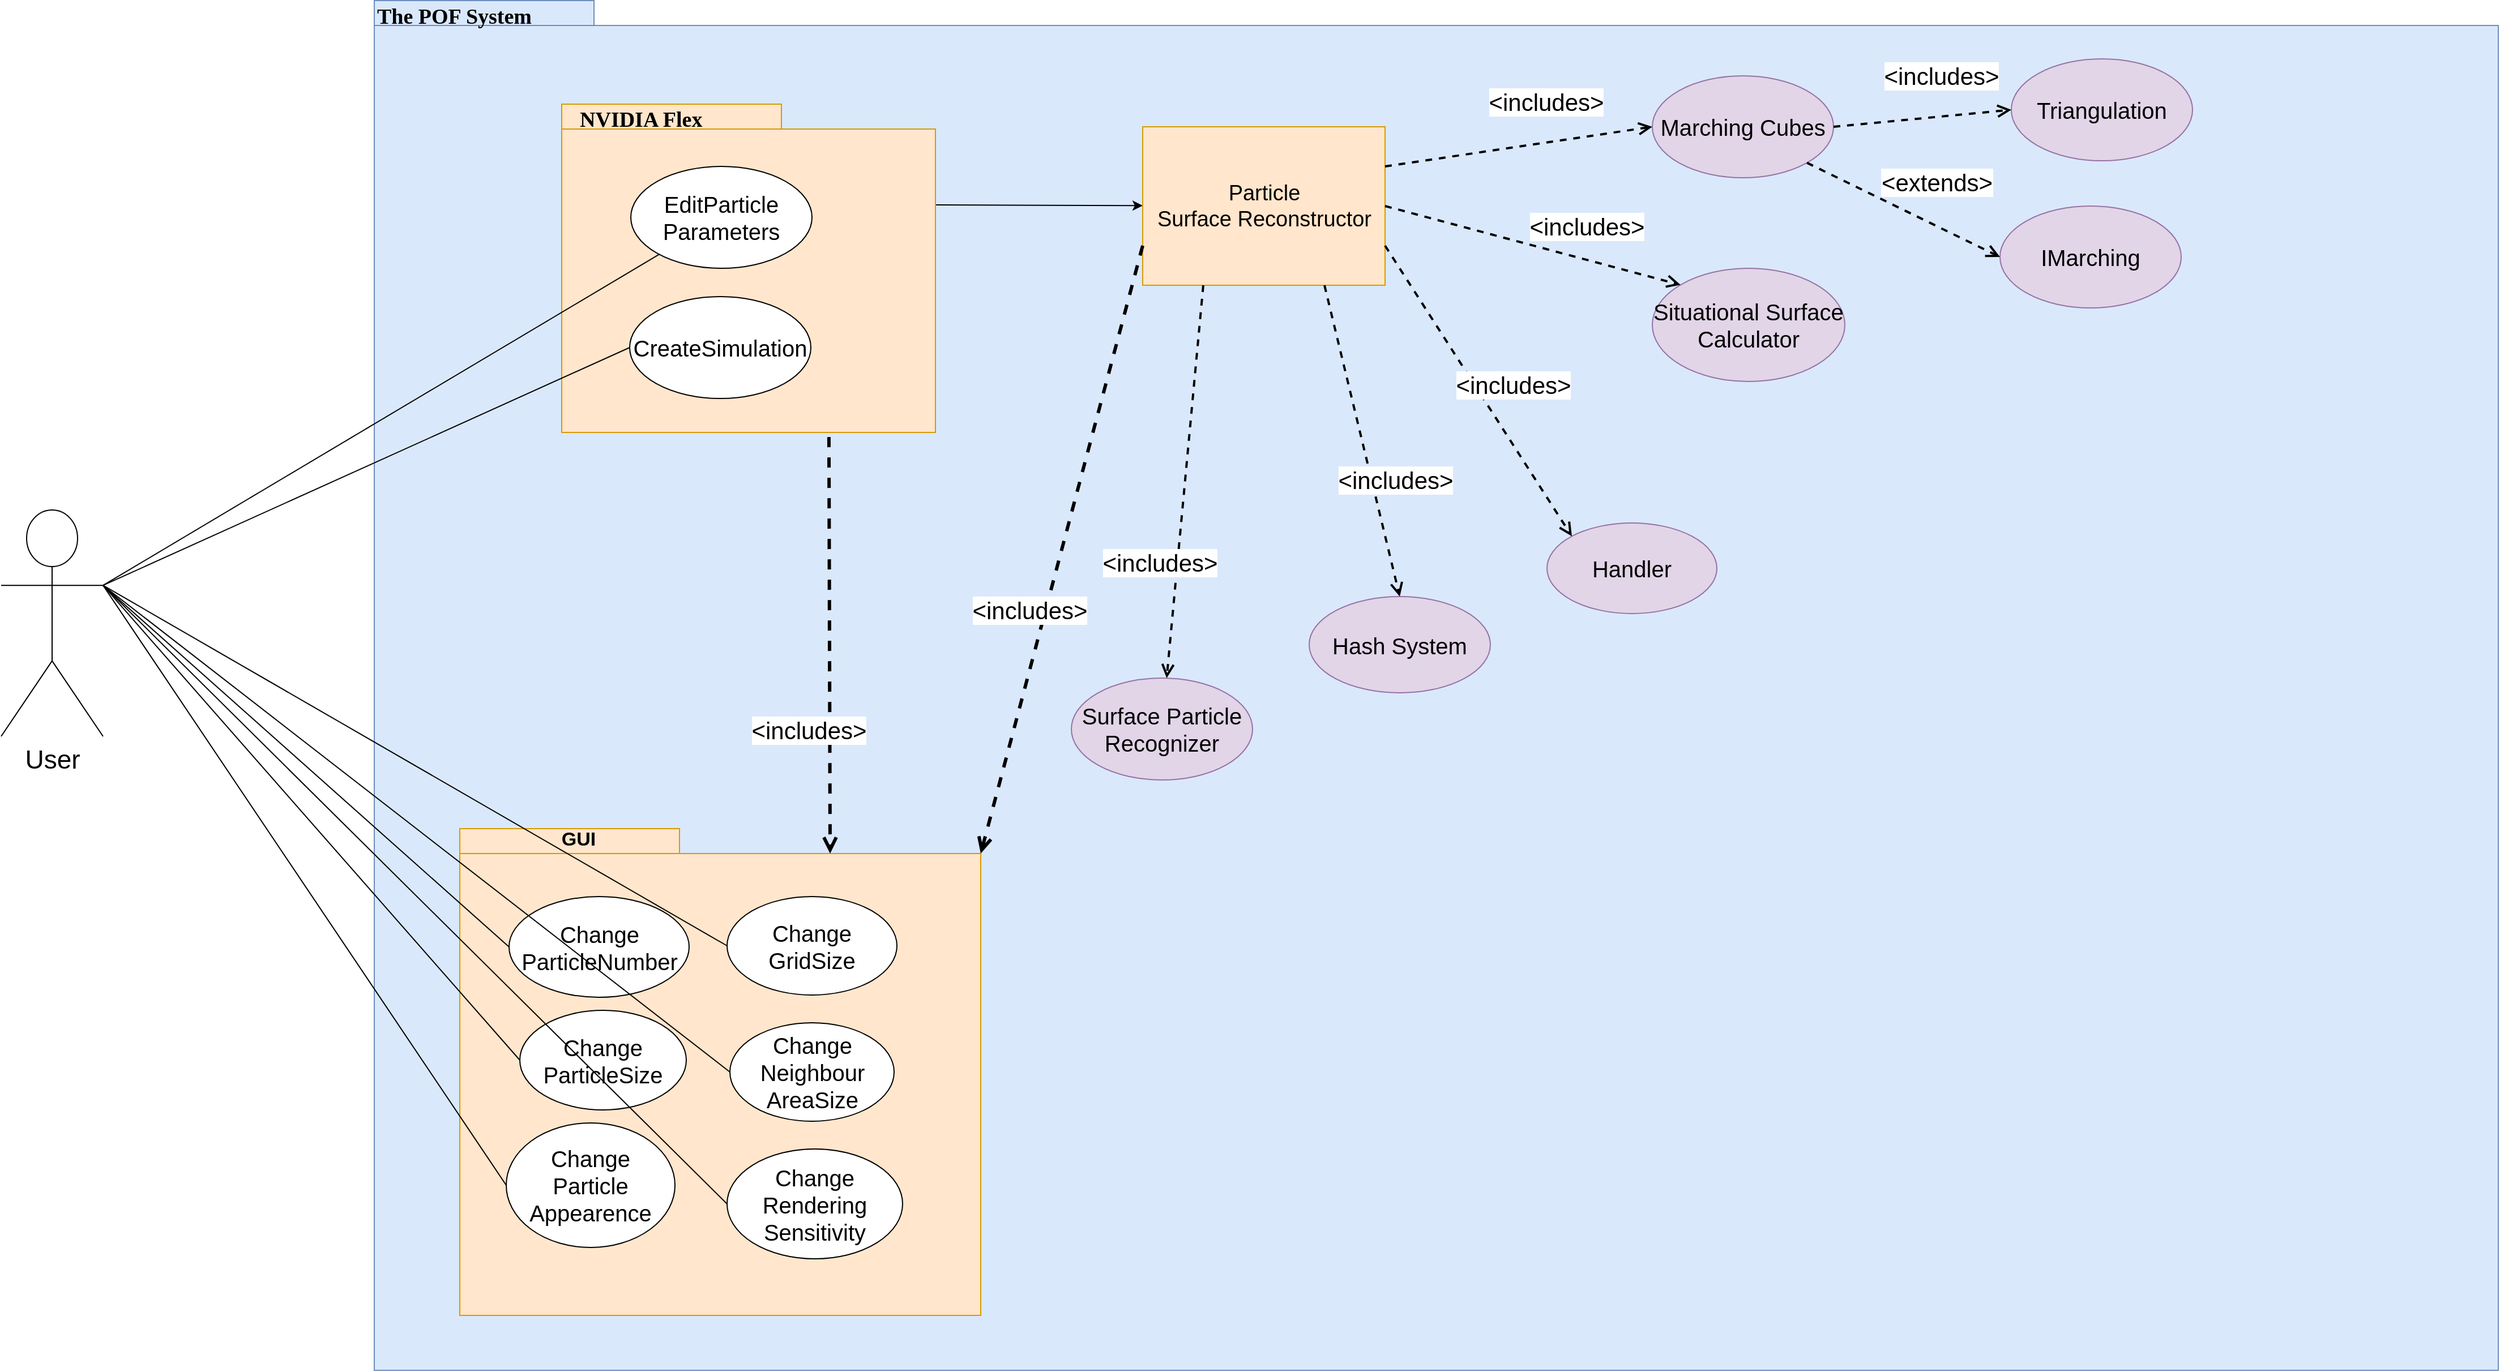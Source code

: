 <mxfile version="12.8.1" type="device"><diagram name="Page-1" id="b5b7bab2-c9e2-2cf4-8b2a-24fd1a2a6d21"><mxGraphModel dx="3671" dy="2595" grid="1" gridSize="10" guides="1" tooltips="1" connect="1" arrows="1" fold="1" page="1" pageScale="1" pageWidth="827" pageHeight="1169" background="#ffffff" math="0" shadow="0"><root><mxCell id="0"/><mxCell id="1" parent="0"/><mxCell id="6e0c8c40b5770093-72" value="" style="shape=folder;fontStyle=1;spacingTop=10;tabWidth=194;tabHeight=22;tabPosition=left;html=1;rounded=0;shadow=0;comic=0;labelBackgroundColor=none;strokeWidth=1;fillColor=#dae8fc;fontFamily=Verdana;fontSize=10;align=center;strokeColor=#6c8ebf;" parent="1" vertex="1"><mxGeometry x="284.5" y="-21.5" width="1875.5" height="1210" as="geometry"/></mxCell><mxCell id="6e0c8c40b5770093-73" value="&lt;b style=&quot;font-size: 19px;&quot;&gt;&lt;font face=&quot;Times New Roman&quot; style=&quot;font-size: 19px;&quot;&gt;The POF System&lt;/font&gt;&lt;/b&gt;" style="text;html=1;align=left;verticalAlign=top;spacingTop=-4;fontSize=19;fontFamily=Verdana" parent="1" vertex="1"><mxGeometry x="284.5" y="-21.5" width="151" height="20" as="geometry"/></mxCell><mxCell id="jgMHjjnBwFT09NWy8fpY-1" value="User&lt;br style=&quot;font-size: 23px;&quot;&gt;" style="shape=umlActor;verticalLabelPosition=bottom;labelBackgroundColor=#ffffff;verticalAlign=top;html=1;outlineConnect=0;fontSize=23;fontStyle=0" parent="1" vertex="1"><mxGeometry x="-45" y="428.5" width="90" height="200" as="geometry"/></mxCell><mxCell id="jgMHjjnBwFT09NWy8fpY-7" value="" style="endArrow=classic;html=1;exitX=0;exitY=0;exitDx=330;exitDy=89;exitPerimeter=0;" parent="1" source="CQ76df6gk2gC8w-_Gech-11" target="jgMHjjnBwFT09NWy8fpY-8" edge="1"><mxGeometry width="50" height="50" relative="1" as="geometry"><mxPoint x="596" y="222" as="sourcePoint"/><mxPoint x="860" y="580" as="targetPoint"/></mxGeometry></mxCell><mxCell id="jgMHjjnBwFT09NWy8fpY-8" value="&lt;font style=&quot;font-size: 19px&quot;&gt;Particle&lt;br&gt;Surface Reconstructor&lt;/font&gt;" style="html=1;fillColor=#ffe6cc;strokeColor=#d79b00;" parent="1" vertex="1"><mxGeometry x="963" y="90" width="214" height="140" as="geometry"/></mxCell><mxCell id="jgMHjjnBwFT09NWy8fpY-11" value="&lt;font style=&quot;font-size: 20px&quot;&gt;Situational Surface Calculator&lt;/font&gt;" style="ellipse;whiteSpace=wrap;html=1;fillColor=#e1d5e7;strokeColor=#9673a6;" parent="1" vertex="1"><mxGeometry x="1413" y="215" width="170" height="100" as="geometry"/></mxCell><mxCell id="jgMHjjnBwFT09NWy8fpY-12" value="&lt;font style=&quot;font-size: 20px&quot;&gt;Handler&lt;/font&gt;" style="ellipse;whiteSpace=wrap;html=1;fillColor=#e1d5e7;strokeColor=#9673a6;" parent="1" vertex="1"><mxGeometry x="1320" y="440" width="150" height="80" as="geometry"/></mxCell><mxCell id="jgMHjjnBwFT09NWy8fpY-13" value="&lt;font style=&quot;font-size: 20px&quot;&gt;Surface Particle Recognizer&lt;/font&gt;" style="ellipse;whiteSpace=wrap;html=1;fillColor=#e1d5e7;strokeColor=#9673a6;" parent="1" vertex="1"><mxGeometry x="900" y="577" width="160" height="90" as="geometry"/></mxCell><mxCell id="jgMHjjnBwFT09NWy8fpY-14" value="&lt;span style=&quot;font-size: 20px&quot;&gt;Marching Cubes&lt;/span&gt;" style="ellipse;whiteSpace=wrap;html=1;fillColor=#e1d5e7;strokeColor=#9673a6;" parent="1" vertex="1"><mxGeometry x="1413" y="45" width="160" height="90" as="geometry"/></mxCell><mxCell id="CQ76df6gk2gC8w-_Gech-1" value="" style="shape=folder;fontStyle=1;spacingTop=10;tabWidth=194;tabHeight=22;tabPosition=left;html=1;rounded=0;shadow=0;comic=0;labelBackgroundColor=none;strokeWidth=1;fillColor=#ffe6cc;fontFamily=Verdana;fontSize=10;align=center;strokeColor=#d79b00;" parent="1" vertex="1"><mxGeometry x="360" y="710" width="460" height="430" as="geometry"/></mxCell><mxCell id="CQ76df6gk2gC8w-_Gech-3" value="&lt;b style=&quot;font-size: 17px&quot;&gt;GUI&lt;/b&gt;" style="text;html=1;strokeColor=none;fillColor=none;align=center;verticalAlign=middle;whiteSpace=wrap;rounded=0;fontSize=17;" parent="1" vertex="1"><mxGeometry x="380" y="710" width="170" height="20" as="geometry"/></mxCell><mxCell id="CQ76df6gk2gC8w-_Gech-4" value="&lt;font style=&quot;font-size: 20px&quot;&gt;Change&lt;br&gt;ParticleNumber&lt;/font&gt;" style="ellipse;whiteSpace=wrap;html=1;" parent="1" vertex="1"><mxGeometry x="403.5" y="770" width="159" height="89" as="geometry"/></mxCell><mxCell id="CQ76df6gk2gC8w-_Gech-5" value="&lt;font style=&quot;font-size: 20px&quot;&gt;Change&lt;br&gt;ParticleSize&lt;/font&gt;" style="ellipse;whiteSpace=wrap;html=1;" parent="1" vertex="1"><mxGeometry x="413" y="870.5" width="147" height="88" as="geometry"/></mxCell><mxCell id="CQ76df6gk2gC8w-_Gech-6" value="&lt;font style=&quot;font-size: 20px&quot;&gt;Change&lt;br&gt;Particle&lt;br&gt;Appearence&lt;/font&gt;" style="ellipse;whiteSpace=wrap;html=1;" parent="1" vertex="1"><mxGeometry x="401" y="970" width="149" height="110" as="geometry"/></mxCell><mxCell id="CQ76df6gk2gC8w-_Gech-7" value="&lt;font style=&quot;font-size: 20px&quot;&gt;Change&lt;br&gt;GridSize&lt;br&gt;&lt;/font&gt;" style="ellipse;whiteSpace=wrap;html=1;" parent="1" vertex="1"><mxGeometry x="596" y="770" width="150" height="87" as="geometry"/></mxCell><mxCell id="CQ76df6gk2gC8w-_Gech-8" value="&lt;font style=&quot;font-size: 20px&quot;&gt;Change&lt;br&gt;Neighbour&lt;br&gt;AreaSize&lt;br&gt;&lt;/font&gt;" style="ellipse;whiteSpace=wrap;html=1;" parent="1" vertex="1"><mxGeometry x="598.5" y="881.5" width="145" height="87" as="geometry"/></mxCell><mxCell id="CQ76df6gk2gC8w-_Gech-9" value="&lt;font style=&quot;font-size: 20px&quot;&gt;Change&lt;br&gt;Rendering&lt;br&gt;Sensitivity&lt;br&gt;&lt;/font&gt;" style="ellipse;whiteSpace=wrap;html=1;" parent="1" vertex="1"><mxGeometry x="596" y="993" width="155" height="97" as="geometry"/></mxCell><mxCell id="CQ76df6gk2gC8w-_Gech-11" value="" style="shape=folder;fontStyle=1;spacingTop=10;tabWidth=194;tabHeight=22;tabPosition=left;html=1;rounded=0;shadow=0;comic=0;labelBackgroundColor=none;strokeWidth=1;fillColor=#ffe6cc;fontFamily=Verdana;fontSize=10;align=center;strokeColor=#d79b00;" parent="1" vertex="1"><mxGeometry x="450" y="70" width="330" height="290" as="geometry"/></mxCell><mxCell id="CQ76df6gk2gC8w-_Gech-12" value="&lt;font style=&quot;font-size: 20px&quot;&gt;CreateSimulation&lt;/font&gt;" style="ellipse;whiteSpace=wrap;html=1;" parent="1" vertex="1"><mxGeometry x="510" y="240" width="160" height="90" as="geometry"/></mxCell><mxCell id="CQ76df6gk2gC8w-_Gech-13" value="&lt;font style=&quot;font-size: 20px&quot;&gt;EditParticle&lt;br&gt;Parameters&lt;/font&gt;" style="ellipse;whiteSpace=wrap;html=1;" parent="1" vertex="1"><mxGeometry x="511" y="125" width="160" height="90" as="geometry"/></mxCell><mxCell id="CQ76df6gk2gC8w-_Gech-14" value="&lt;b style=&quot;font-size: 19px&quot;&gt;&lt;font face=&quot;Times New Roman&quot; style=&quot;font-size: 19px&quot;&gt;NVIDIA Flex&lt;/font&gt;&lt;/b&gt;" style="text;html=1;align=left;verticalAlign=top;spacingTop=-4;fontSize=19;fontFamily=Verdana" parent="1" vertex="1"><mxGeometry x="464" y="70" width="151" height="20" as="geometry"/></mxCell><mxCell id="CQ76df6gk2gC8w-_Gech-16" value="" style="endArrow=none;html=1;fontSize=19;entryX=0;entryY=0.5;entryDx=0;entryDy=0;exitX=1;exitY=0.333;exitDx=0;exitDy=0;exitPerimeter=0;" parent="1" source="jgMHjjnBwFT09NWy8fpY-1" target="CQ76df6gk2gC8w-_Gech-4" edge="1"><mxGeometry width="50" height="50" relative="1" as="geometry"><mxPoint x="50" y="780" as="sourcePoint"/><mxPoint x="100" y="730" as="targetPoint"/></mxGeometry></mxCell><mxCell id="CQ76df6gk2gC8w-_Gech-17" value="" style="endArrow=none;html=1;fontSize=19;entryX=0;entryY=0.5;entryDx=0;entryDy=0;exitX=1;exitY=0.333;exitDx=0;exitDy=0;exitPerimeter=0;" parent="1" source="jgMHjjnBwFT09NWy8fpY-1" target="CQ76df6gk2gC8w-_Gech-5" edge="1"><mxGeometry width="50" height="50" relative="1" as="geometry"><mxPoint x="-133.5" y="685.167" as="sourcePoint"/><mxPoint x="223.5" y="1020" as="targetPoint"/></mxGeometry></mxCell><mxCell id="CQ76df6gk2gC8w-_Gech-18" value="" style="endArrow=none;html=1;fontSize=19;entryX=0;entryY=0.5;entryDx=0;entryDy=0;exitX=1;exitY=0.333;exitDx=0;exitDy=0;exitPerimeter=0;" parent="1" source="jgMHjjnBwFT09NWy8fpY-1" target="CQ76df6gk2gC8w-_Gech-6" edge="1"><mxGeometry width="50" height="50" relative="1" as="geometry"><mxPoint x="-150" y="715.667" as="sourcePoint"/><mxPoint x="207.0" y="1050.5" as="targetPoint"/></mxGeometry></mxCell><mxCell id="CQ76df6gk2gC8w-_Gech-19" value="" style="endArrow=none;html=1;fontSize=19;entryX=0;entryY=0.5;entryDx=0;entryDy=0;exitX=1;exitY=0.333;exitDx=0;exitDy=0;exitPerimeter=0;" parent="1" source="jgMHjjnBwFT09NWy8fpY-1" target="CQ76df6gk2gC8w-_Gech-7" edge="1"><mxGeometry width="50" height="50" relative="1" as="geometry"><mxPoint x="-270" y="685.167" as="sourcePoint"/><mxPoint x="87.0" y="1020" as="targetPoint"/></mxGeometry></mxCell><mxCell id="CQ76df6gk2gC8w-_Gech-20" value="" style="endArrow=none;html=1;fontSize=19;entryX=0;entryY=0.5;entryDx=0;entryDy=0;exitX=1;exitY=0.333;exitDx=0;exitDy=0;exitPerimeter=0;" parent="1" source="jgMHjjnBwFT09NWy8fpY-1" target="CQ76df6gk2gC8w-_Gech-8" edge="1"><mxGeometry width="50" height="50" relative="1" as="geometry"><mxPoint x="-312" y="725.667" as="sourcePoint"/><mxPoint x="45.0" y="1060.5" as="targetPoint"/></mxGeometry></mxCell><mxCell id="CQ76df6gk2gC8w-_Gech-21" value="" style="endArrow=none;html=1;fontSize=19;entryX=0;entryY=0.5;entryDx=0;entryDy=0;exitX=1;exitY=0.333;exitDx=0;exitDy=0;exitPerimeter=0;" parent="1" source="jgMHjjnBwFT09NWy8fpY-1" target="CQ76df6gk2gC8w-_Gech-9" edge="1"><mxGeometry width="50" height="50" relative="1" as="geometry"><mxPoint x="-230" y="685.167" as="sourcePoint"/><mxPoint x="127.0" y="1020" as="targetPoint"/></mxGeometry></mxCell><mxCell id="CQ76df6gk2gC8w-_Gech-22" value="" style="endArrow=none;html=1;fontSize=19;entryX=0;entryY=0.5;entryDx=0;entryDy=0;exitX=1;exitY=0.333;exitDx=0;exitDy=0;exitPerimeter=0;" parent="1" source="jgMHjjnBwFT09NWy8fpY-1" target="CQ76df6gk2gC8w-_Gech-12" edge="1"><mxGeometry width="50" height="50" relative="1" as="geometry"><mxPoint x="-64.5" y="220.667" as="sourcePoint"/><mxPoint x="486.5" y="539" as="targetPoint"/></mxGeometry></mxCell><mxCell id="CQ76df6gk2gC8w-_Gech-23" value="" style="endArrow=none;html=1;fontSize=19;exitX=1;exitY=0.333;exitDx=0;exitDy=0;exitPerimeter=0;" parent="1" source="jgMHjjnBwFT09NWy8fpY-1" target="CQ76df6gk2gC8w-_Gech-13" edge="1"><mxGeometry width="50" height="50" relative="1" as="geometry"><mxPoint x="-171" y="205.167" as="sourcePoint"/><mxPoint x="380" y="523.5" as="targetPoint"/></mxGeometry></mxCell><mxCell id="CQ76df6gk2gC8w-_Gech-34" value="&lt;font style=&quot;font-size: 20px&quot;&gt;Hash System&lt;/font&gt;" style="ellipse;whiteSpace=wrap;html=1;fillColor=#e1d5e7;strokeColor=#9673a6;" parent="1" vertex="1"><mxGeometry x="1110" y="505" width="160" height="85" as="geometry"/></mxCell><mxCell id="1WxzJabq4FCsdU5y4lGJ-6" value="&lt;font style=&quot;font-size: 21px;&quot;&gt;&amp;lt;includes&amp;gt;&lt;/font&gt;" style="html=1;verticalAlign=bottom;endArrow=open;dashed=1;endSize=8;entryX=0;entryY=0;entryDx=327;entryDy=22;exitX=0.715;exitY=1.014;exitDx=0;exitDy=0;exitPerimeter=0;strokeWidth=3;fontSize=21;entryPerimeter=0;" parent="1" source="CQ76df6gk2gC8w-_Gech-11" target="CQ76df6gk2gC8w-_Gech-1" edge="1"><mxGeometry x="0.486" y="-19" relative="1" as="geometry"><mxPoint x="580" y="600" as="sourcePoint"/><mxPoint x="660" y="600" as="targetPoint"/><mxPoint as="offset"/></mxGeometry></mxCell><mxCell id="1WxzJabq4FCsdU5y4lGJ-8" value="&lt;font style=&quot;font-size: 21px;&quot;&gt;&amp;lt;includes&amp;gt;&lt;/font&gt;" style="html=1;verticalAlign=bottom;endArrow=open;dashed=1;endSize=8;entryX=0;entryY=0;entryDx=460;entryDy=22;exitX=0;exitY=0.75;exitDx=0;exitDy=0;strokeWidth=3;fontSize=21;shadow=0;entryPerimeter=0;" parent="1" source="jgMHjjnBwFT09NWy8fpY-8" target="CQ76df6gk2gC8w-_Gech-1" edge="1"><mxGeometry x="0.264" y="-10" relative="1" as="geometry"><mxPoint x="850" y="216.5" as="sourcePoint"/><mxPoint x="922" y="588.5" as="targetPoint"/><mxPoint as="offset"/></mxGeometry></mxCell><mxCell id="1WxzJabq4FCsdU5y4lGJ-9" value="&lt;font style=&quot;font-size: 21px;&quot;&gt;&amp;lt;includes&amp;gt;&lt;/font&gt;" style="html=1;verticalAlign=bottom;endArrow=open;dashed=1;endSize=8;strokeWidth=2;fontSize=21;exitX=0.25;exitY=1;exitDx=0;exitDy=0;" parent="1" source="jgMHjjnBwFT09NWy8fpY-8" target="jgMHjjnBwFT09NWy8fpY-13" edge="1"><mxGeometry x="0.506" y="-14" relative="1" as="geometry"><mxPoint x="989.5" y="230" as="sourcePoint"/><mxPoint x="1061.5" y="602" as="targetPoint"/><mxPoint as="offset"/></mxGeometry></mxCell><mxCell id="1WxzJabq4FCsdU5y4lGJ-12" value="&lt;font style=&quot;font-size: 21px;&quot;&gt;&amp;lt;includes&amp;gt;&lt;/font&gt;" style="html=1;verticalAlign=bottom;endArrow=open;dashed=1;endSize=8;entryX=0.5;entryY=0;entryDx=0;entryDy=0;exitX=0.75;exitY=1;exitDx=0;exitDy=0;strokeWidth=2;fontSize=21;" parent="1" source="jgMHjjnBwFT09NWy8fpY-8" target="CQ76df6gk2gC8w-_Gech-34" edge="1"><mxGeometry x="0.393" y="17" relative="1" as="geometry"><mxPoint x="1220" y="225.5" as="sourcePoint"/><mxPoint x="1292" y="597.5" as="targetPoint"/><mxPoint as="offset"/></mxGeometry></mxCell><mxCell id="1WxzJabq4FCsdU5y4lGJ-13" value="&lt;font style=&quot;font-size: 21px;&quot;&gt;&amp;lt;includes&amp;gt;&lt;/font&gt;" style="html=1;verticalAlign=bottom;endArrow=open;dashed=1;endSize=8;entryX=0;entryY=0.5;entryDx=0;entryDy=0;exitX=1;exitY=0.25;exitDx=0;exitDy=0;strokeWidth=2;fontSize=21;" parent="1" source="jgMHjjnBwFT09NWy8fpY-8" target="jgMHjjnBwFT09NWy8fpY-14" edge="1"><mxGeometry x="0.222" y="21" relative="1" as="geometry"><mxPoint x="1288" y="160" as="sourcePoint"/><mxPoint x="1360" y="532" as="targetPoint"/><mxPoint x="1" as="offset"/></mxGeometry></mxCell><mxCell id="1WxzJabq4FCsdU5y4lGJ-14" value="&lt;font style=&quot;font-size: 21px;&quot;&gt;&amp;lt;includes&amp;gt;&lt;/font&gt;" style="html=1;verticalAlign=bottom;endArrow=open;dashed=1;endSize=8;entryX=0;entryY=0;entryDx=0;entryDy=0;exitX=1;exitY=0.5;exitDx=0;exitDy=0;strokeWidth=2;fontSize=21;" parent="1" source="jgMHjjnBwFT09NWy8fpY-8" target="jgMHjjnBwFT09NWy8fpY-11" edge="1"><mxGeometry x="0.337" y="14" relative="1" as="geometry"><mxPoint x="1250" y="211.5" as="sourcePoint"/><mxPoint x="1322" y="583.5" as="targetPoint"/><mxPoint as="offset"/></mxGeometry></mxCell><mxCell id="1WxzJabq4FCsdU5y4lGJ-15" value="&lt;font style=&quot;font-size: 21px;&quot;&gt;&amp;lt;includes&amp;gt;&lt;/font&gt;" style="html=1;verticalAlign=bottom;endArrow=open;dashed=1;endSize=8;entryX=0;entryY=0;entryDx=0;entryDy=0;exitX=1;exitY=0.75;exitDx=0;exitDy=0;strokeWidth=2;fontSize=21;" parent="1" source="jgMHjjnBwFT09NWy8fpY-8" target="jgMHjjnBwFT09NWy8fpY-12" edge="1"><mxGeometry x="0.16" y="20" relative="1" as="geometry"><mxPoint x="1250" y="240" as="sourcePoint"/><mxPoint x="1322" y="612" as="targetPoint"/><mxPoint as="offset"/></mxGeometry></mxCell><mxCell id="4BNVeV6wwCSlLIKZIEY6-1" value="&lt;span style=&quot;font-size: 20px&quot;&gt;Triangulation&lt;/span&gt;" style="ellipse;whiteSpace=wrap;html=1;fillColor=#e1d5e7;strokeColor=#9673a6;" vertex="1" parent="1"><mxGeometry x="1730" y="30" width="160" height="90" as="geometry"/></mxCell><mxCell id="4BNVeV6wwCSlLIKZIEY6-2" value="&lt;font style=&quot;font-size: 21px;&quot;&gt;&amp;lt;includes&amp;gt;&lt;/font&gt;" style="html=1;verticalAlign=bottom;endArrow=open;dashed=1;endSize=8;entryX=0;entryY=0.5;entryDx=0;entryDy=0;exitX=1;exitY=0.5;exitDx=0;exitDy=0;strokeWidth=2;fontSize=21;" edge="1" parent="1" source="jgMHjjnBwFT09NWy8fpY-14" target="4BNVeV6wwCSlLIKZIEY6-1"><mxGeometry x="0.222" y="21" relative="1" as="geometry"><mxPoint x="1187.0" y="135" as="sourcePoint"/><mxPoint x="1423" y="100" as="targetPoint"/><mxPoint x="1" as="offset"/></mxGeometry></mxCell><mxCell id="4BNVeV6wwCSlLIKZIEY6-4" value="&lt;span style=&quot;font-size: 20px&quot;&gt;IMarching&lt;/span&gt;" style="ellipse;whiteSpace=wrap;html=1;fillColor=#e1d5e7;strokeColor=#9673a6;" vertex="1" parent="1"><mxGeometry x="1720" y="160" width="160" height="90" as="geometry"/></mxCell><mxCell id="4BNVeV6wwCSlLIKZIEY6-5" value="&lt;font style=&quot;font-size: 21px&quot;&gt;&amp;lt;extends&amp;gt;&lt;/font&gt;" style="html=1;verticalAlign=bottom;endArrow=open;dashed=1;endSize=8;entryX=0;entryY=0.5;entryDx=0;entryDy=0;exitX=1;exitY=1;exitDx=0;exitDy=0;strokeWidth=2;fontSize=21;" edge="1" parent="1" source="jgMHjjnBwFT09NWy8fpY-14" target="4BNVeV6wwCSlLIKZIEY6-4"><mxGeometry x="0.222" y="21" relative="1" as="geometry"><mxPoint x="1583" y="100" as="sourcePoint"/><mxPoint x="1740" y="85" as="targetPoint"/><mxPoint x="1" as="offset"/></mxGeometry></mxCell></root></mxGraphModel></diagram></mxfile>